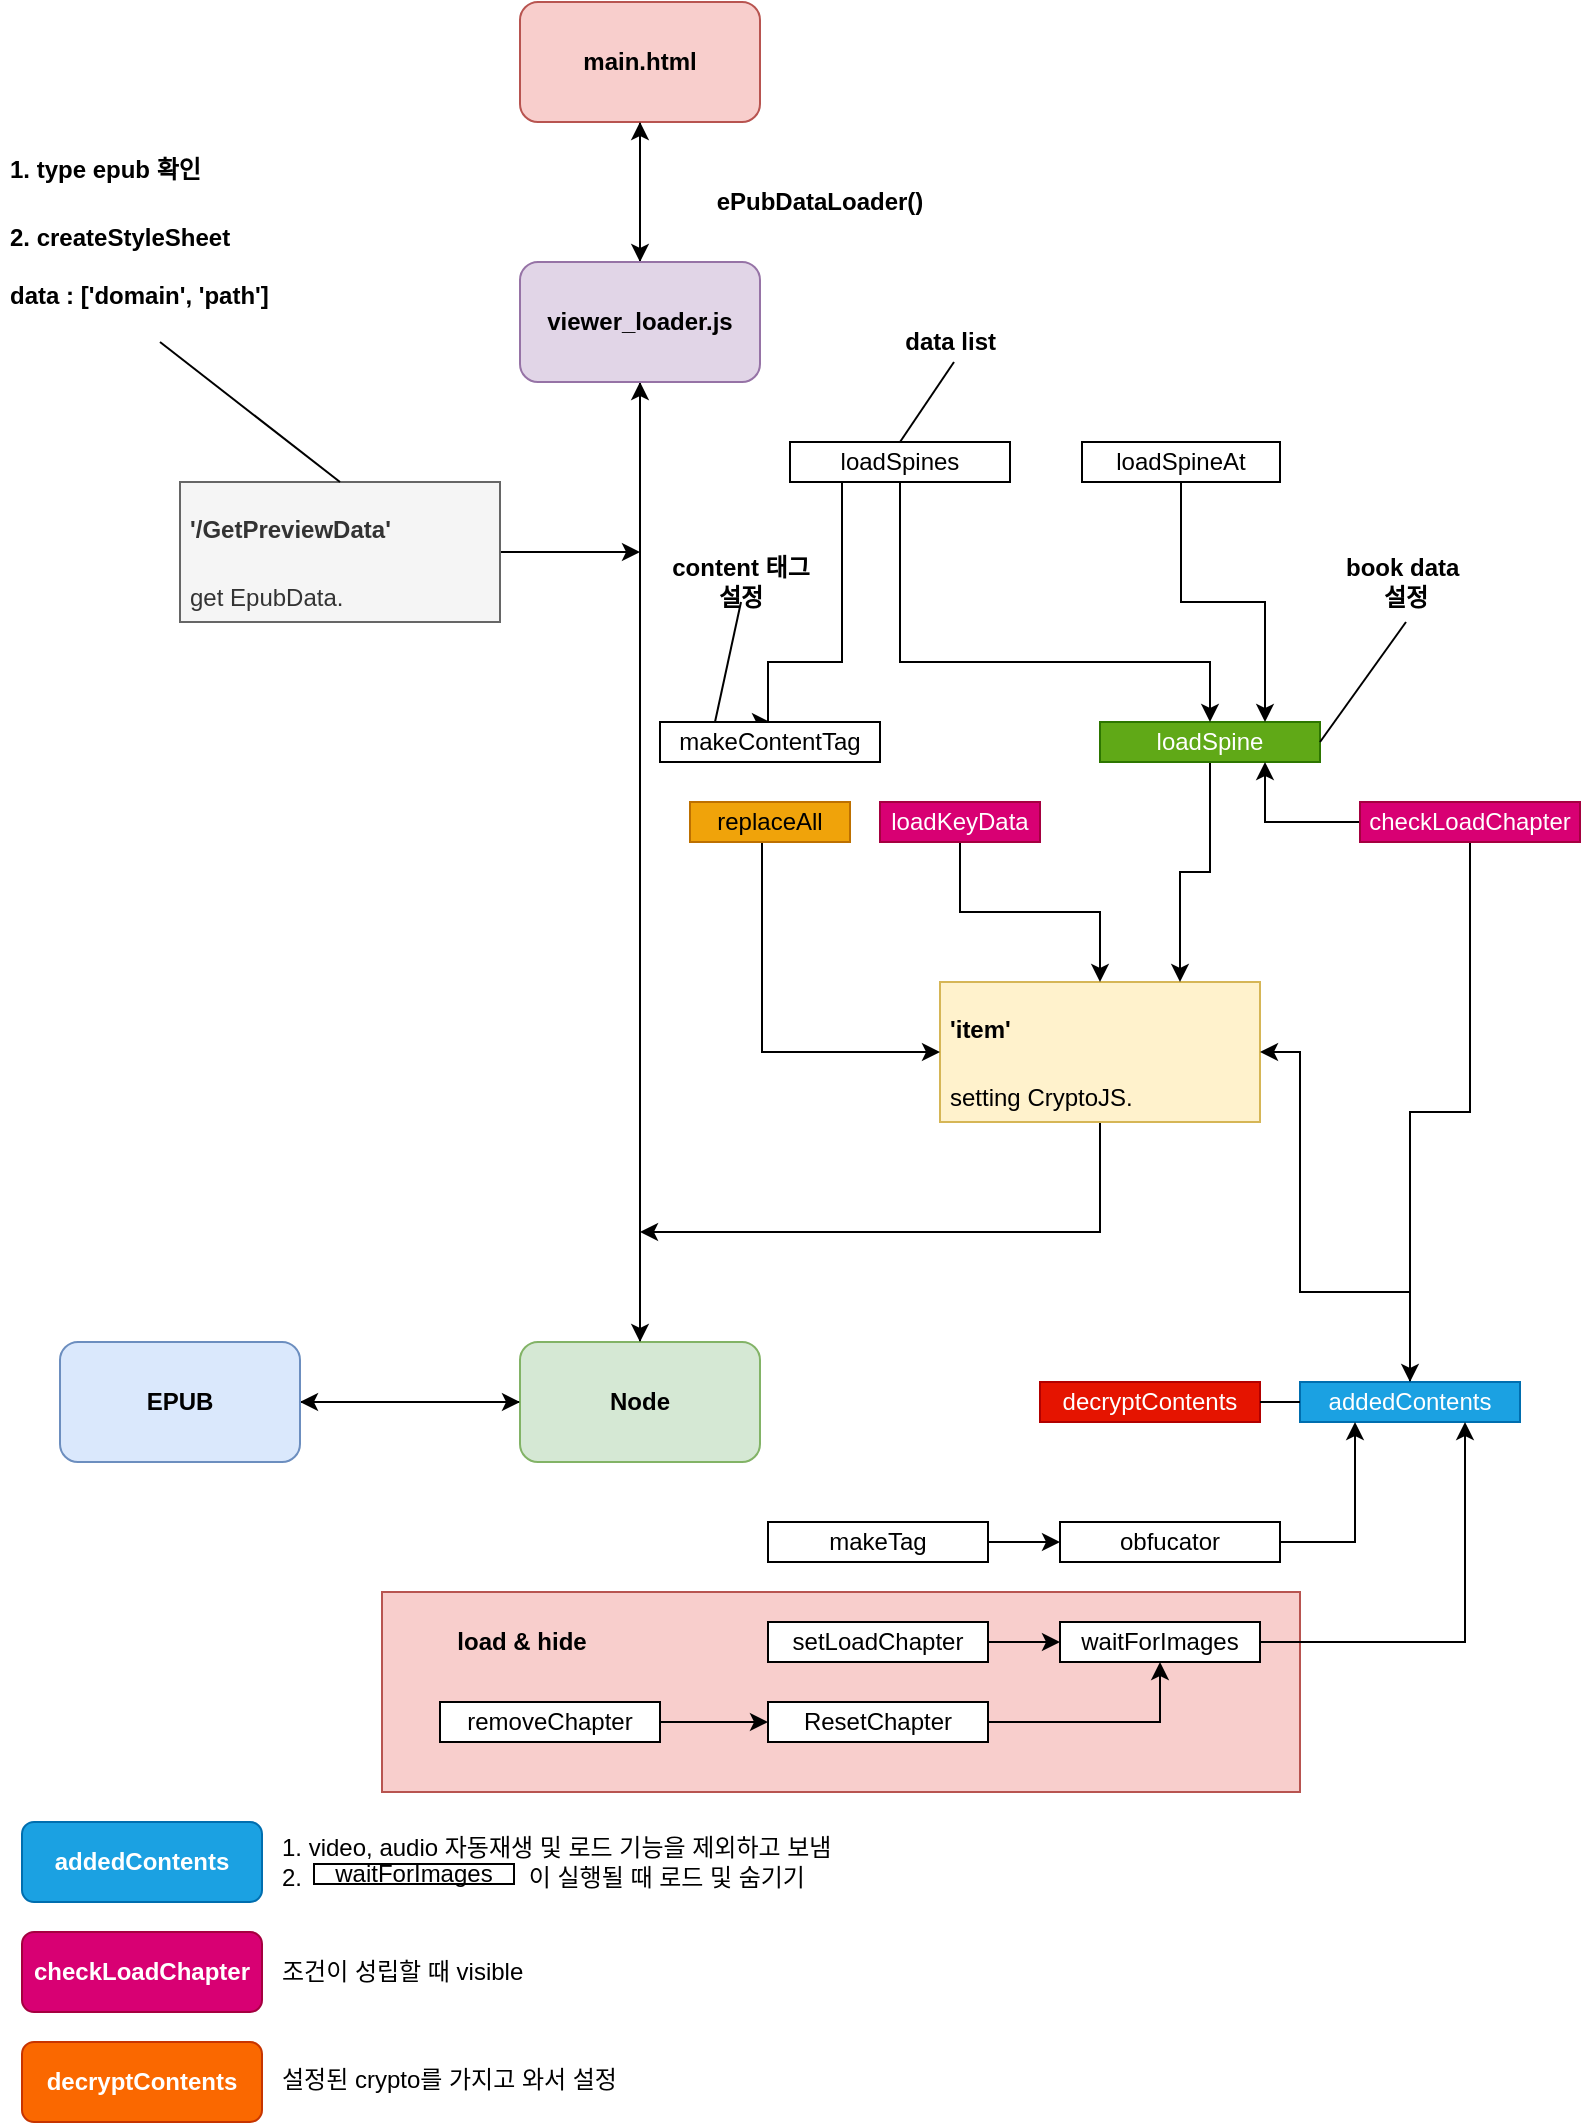 <mxfile version="14.7.4" type="github">
  <diagram id="C5RBs43oDa-KdzZeNtuy" name="Page-1">
    <mxGraphModel dx="1038" dy="489" grid="1" gridSize="10" guides="1" tooltips="1" connect="1" arrows="1" fold="1" page="1" pageScale="1" pageWidth="827" pageHeight="1169" math="0" shadow="0">
      <root>
        <mxCell id="WIyWlLk6GJQsqaUBKTNV-0" />
        <mxCell id="WIyWlLk6GJQsqaUBKTNV-1" parent="WIyWlLk6GJQsqaUBKTNV-0" />
        <mxCell id="pjg4q1pylHc0FRaPvcYh-112" value="" style="rounded=0;whiteSpace=wrap;html=1;fillColor=#f8cecc;strokeColor=#b85450;" vertex="1" parent="WIyWlLk6GJQsqaUBKTNV-1">
          <mxGeometry x="210" y="795" width="459" height="100" as="geometry" />
        </mxCell>
        <mxCell id="pjg4q1pylHc0FRaPvcYh-4" style="edgeStyle=orthogonalEdgeStyle;rounded=0;orthogonalLoop=1;jettySize=auto;html=1;entryX=0.5;entryY=0;entryDx=0;entryDy=0;" edge="1" parent="WIyWlLk6GJQsqaUBKTNV-1" source="pjg4q1pylHc0FRaPvcYh-0" target="pjg4q1pylHc0FRaPvcYh-3">
          <mxGeometry relative="1" as="geometry" />
        </mxCell>
        <mxCell id="pjg4q1pylHc0FRaPvcYh-0" value="&lt;b&gt;main.html&lt;/b&gt;" style="rounded=1;whiteSpace=wrap;html=1;fillColor=#f8cecc;strokeColor=#b85450;" vertex="1" parent="WIyWlLk6GJQsqaUBKTNV-1">
          <mxGeometry x="279" width="120" height="60" as="geometry" />
        </mxCell>
        <mxCell id="pjg4q1pylHc0FRaPvcYh-9" style="edgeStyle=orthogonalEdgeStyle;rounded=0;orthogonalLoop=1;jettySize=auto;html=1;entryX=0.5;entryY=1;entryDx=0;entryDy=0;" edge="1" parent="WIyWlLk6GJQsqaUBKTNV-1" source="pjg4q1pylHc0FRaPvcYh-1" target="pjg4q1pylHc0FRaPvcYh-3">
          <mxGeometry relative="1" as="geometry" />
        </mxCell>
        <mxCell id="pjg4q1pylHc0FRaPvcYh-13" style="edgeStyle=orthogonalEdgeStyle;rounded=0;orthogonalLoop=1;jettySize=auto;html=1;" edge="1" parent="WIyWlLk6GJQsqaUBKTNV-1" source="pjg4q1pylHc0FRaPvcYh-1" target="pjg4q1pylHc0FRaPvcYh-2">
          <mxGeometry relative="1" as="geometry" />
        </mxCell>
        <mxCell id="pjg4q1pylHc0FRaPvcYh-1" value="&lt;b&gt;Node&lt;/b&gt;" style="rounded=1;whiteSpace=wrap;html=1;fillColor=#d5e8d4;strokeColor=#82b366;" vertex="1" parent="WIyWlLk6GJQsqaUBKTNV-1">
          <mxGeometry x="279" y="670" width="120" height="60" as="geometry" />
        </mxCell>
        <mxCell id="pjg4q1pylHc0FRaPvcYh-6" style="edgeStyle=orthogonalEdgeStyle;rounded=0;orthogonalLoop=1;jettySize=auto;html=1;" edge="1" parent="WIyWlLk6GJQsqaUBKTNV-1" source="pjg4q1pylHc0FRaPvcYh-2" target="pjg4q1pylHc0FRaPvcYh-1">
          <mxGeometry relative="1" as="geometry" />
        </mxCell>
        <mxCell id="pjg4q1pylHc0FRaPvcYh-2" value="&lt;b&gt;EPUB&lt;/b&gt;" style="rounded=1;whiteSpace=wrap;html=1;fillColor=#dae8fc;strokeColor=#6c8ebf;" vertex="1" parent="WIyWlLk6GJQsqaUBKTNV-1">
          <mxGeometry x="49" y="670" width="120" height="60" as="geometry" />
        </mxCell>
        <mxCell id="pjg4q1pylHc0FRaPvcYh-8" style="edgeStyle=orthogonalEdgeStyle;rounded=0;orthogonalLoop=1;jettySize=auto;html=1;entryX=0.5;entryY=0;entryDx=0;entryDy=0;" edge="1" parent="WIyWlLk6GJQsqaUBKTNV-1" source="pjg4q1pylHc0FRaPvcYh-3" target="pjg4q1pylHc0FRaPvcYh-1">
          <mxGeometry relative="1" as="geometry" />
        </mxCell>
        <mxCell id="pjg4q1pylHc0FRaPvcYh-10" style="edgeStyle=orthogonalEdgeStyle;rounded=0;orthogonalLoop=1;jettySize=auto;html=1;" edge="1" parent="WIyWlLk6GJQsqaUBKTNV-1" source="pjg4q1pylHc0FRaPvcYh-3" target="pjg4q1pylHc0FRaPvcYh-0">
          <mxGeometry relative="1" as="geometry" />
        </mxCell>
        <mxCell id="pjg4q1pylHc0FRaPvcYh-3" value="&lt;b&gt;viewer_loader.js&lt;/b&gt;" style="rounded=1;whiteSpace=wrap;html=1;fillColor=#e1d5e7;strokeColor=#9673a6;" vertex="1" parent="WIyWlLk6GJQsqaUBKTNV-1">
          <mxGeometry x="279" y="130" width="120" height="60" as="geometry" />
        </mxCell>
        <mxCell id="pjg4q1pylHc0FRaPvcYh-5" value="&lt;b&gt;ePubDataLoader()&lt;/b&gt;" style="text;html=1;strokeColor=none;fillColor=none;align=center;verticalAlign=middle;whiteSpace=wrap;rounded=0;" vertex="1" parent="WIyWlLk6GJQsqaUBKTNV-1">
          <mxGeometry x="359" y="90" width="140" height="20" as="geometry" />
        </mxCell>
        <mxCell id="pjg4q1pylHc0FRaPvcYh-15" style="edgeStyle=orthogonalEdgeStyle;rounded=0;orthogonalLoop=1;jettySize=auto;html=1;" edge="1" parent="WIyWlLk6GJQsqaUBKTNV-1" source="pjg4q1pylHc0FRaPvcYh-11">
          <mxGeometry relative="1" as="geometry">
            <mxPoint x="339" y="275" as="targetPoint" />
          </mxGeometry>
        </mxCell>
        <mxCell id="pjg4q1pylHc0FRaPvcYh-11" value="&lt;h1&gt;&lt;font style=&quot;font-size: 12px&quot;&gt;&#39;/GetPreviewData&#39;&lt;/font&gt;&lt;/h1&gt;&lt;p&gt;&lt;font style=&quot;font-size: 12px&quot;&gt;get EpubData.&lt;/font&gt;&lt;/p&gt;" style="text;html=1;strokeColor=#666666;fillColor=#f5f5f5;spacing=5;spacingTop=-20;whiteSpace=wrap;overflow=hidden;rounded=0;fontColor=#333333;" vertex="1" parent="WIyWlLk6GJQsqaUBKTNV-1">
          <mxGeometry x="109" y="240" width="160" height="70" as="geometry" />
        </mxCell>
        <mxCell id="pjg4q1pylHc0FRaPvcYh-16" style="edgeStyle=orthogonalEdgeStyle;rounded=0;orthogonalLoop=1;jettySize=auto;html=1;" edge="1" parent="WIyWlLk6GJQsqaUBKTNV-1" source="pjg4q1pylHc0FRaPvcYh-14">
          <mxGeometry relative="1" as="geometry">
            <mxPoint x="339" y="615" as="targetPoint" />
            <Array as="points">
              <mxPoint x="339" y="615" />
              <mxPoint x="339" y="615" />
            </Array>
          </mxGeometry>
        </mxCell>
        <mxCell id="pjg4q1pylHc0FRaPvcYh-14" value="&lt;h1&gt;&lt;font style=&quot;font-size: 12px&quot;&gt;&#39;item&#39;&lt;/font&gt;&lt;/h1&gt;&lt;p&gt;&lt;font style=&quot;font-size: 12px&quot;&gt;setting CryptoJS.&lt;/font&gt;&lt;/p&gt;" style="text;html=1;strokeColor=#d6b656;fillColor=#fff2cc;spacing=5;spacingTop=-20;whiteSpace=wrap;overflow=hidden;rounded=0;" vertex="1" parent="WIyWlLk6GJQsqaUBKTNV-1">
          <mxGeometry x="489" y="490" width="160" height="70" as="geometry" />
        </mxCell>
        <mxCell id="pjg4q1pylHc0FRaPvcYh-17" value="&lt;h1&gt;&lt;span style=&quot;font-size: 12px&quot;&gt;1. type epub 확인&lt;/span&gt;&lt;/h1&gt;&lt;div&gt;&lt;span style=&quot;font-size: 12px&quot;&gt;&lt;b&gt;2. createStyleSheet&lt;/b&gt;&lt;/span&gt;&lt;/div&gt;&lt;div&gt;&lt;span style=&quot;font-size: 12px&quot;&gt;&lt;b&gt;&lt;br&gt;&lt;/b&gt;&lt;/span&gt;&lt;/div&gt;&lt;div&gt;&lt;b&gt;data : [&#39;domain&#39;, &#39;path&#39;]&lt;/b&gt;&lt;/div&gt;" style="text;html=1;strokeColor=none;fillColor=none;spacing=5;spacingTop=-20;whiteSpace=wrap;overflow=hidden;rounded=0;" vertex="1" parent="WIyWlLk6GJQsqaUBKTNV-1">
          <mxGeometry x="19" y="60" width="160" height="110" as="geometry" />
        </mxCell>
        <mxCell id="pjg4q1pylHc0FRaPvcYh-29" style="edgeStyle=orthogonalEdgeStyle;rounded=0;orthogonalLoop=1;jettySize=auto;html=1;entryX=0.5;entryY=0;entryDx=0;entryDy=0;" edge="1" parent="WIyWlLk6GJQsqaUBKTNV-1" source="pjg4q1pylHc0FRaPvcYh-19" target="pjg4q1pylHc0FRaPvcYh-14">
          <mxGeometry relative="1" as="geometry" />
        </mxCell>
        <mxCell id="pjg4q1pylHc0FRaPvcYh-19" value="loadKeyData" style="rounded=0;whiteSpace=wrap;html=1;fillColor=#d80073;strokeColor=#A50040;fontColor=#ffffff;" vertex="1" parent="WIyWlLk6GJQsqaUBKTNV-1">
          <mxGeometry x="459" y="400" width="80" height="20" as="geometry" />
        </mxCell>
        <mxCell id="pjg4q1pylHc0FRaPvcYh-21" value="decryptContents" style="rounded=0;whiteSpace=wrap;html=1;fillColor=#e51400;strokeColor=#B20000;fontColor=#ffffff;" vertex="1" parent="WIyWlLk6GJQsqaUBKTNV-1">
          <mxGeometry x="539" y="690" width="110" height="20" as="geometry" />
        </mxCell>
        <mxCell id="pjg4q1pylHc0FRaPvcYh-95" style="edgeStyle=orthogonalEdgeStyle;rounded=0;orthogonalLoop=1;jettySize=auto;html=1;entryX=1;entryY=0.5;entryDx=0;entryDy=0;" edge="1" parent="WIyWlLk6GJQsqaUBKTNV-1" source="pjg4q1pylHc0FRaPvcYh-22" target="pjg4q1pylHc0FRaPvcYh-14">
          <mxGeometry relative="1" as="geometry">
            <Array as="points">
              <mxPoint x="724" y="645" />
              <mxPoint x="669" y="645" />
              <mxPoint x="669" y="525" />
            </Array>
          </mxGeometry>
        </mxCell>
        <mxCell id="pjg4q1pylHc0FRaPvcYh-22" value="addedContents" style="rounded=0;whiteSpace=wrap;html=1;fillColor=#1ba1e2;strokeColor=#006EAF;fontColor=#ffffff;" vertex="1" parent="WIyWlLk6GJQsqaUBKTNV-1">
          <mxGeometry x="669" y="690" width="110" height="20" as="geometry" />
        </mxCell>
        <mxCell id="pjg4q1pylHc0FRaPvcYh-54" style="edgeStyle=orthogonalEdgeStyle;rounded=0;orthogonalLoop=1;jettySize=auto;html=1;entryX=0.75;entryY=0;entryDx=0;entryDy=0;" edge="1" parent="WIyWlLk6GJQsqaUBKTNV-1" source="pjg4q1pylHc0FRaPvcYh-24" target="pjg4q1pylHc0FRaPvcYh-14">
          <mxGeometry relative="1" as="geometry" />
        </mxCell>
        <mxCell id="pjg4q1pylHc0FRaPvcYh-24" value="loadSpine" style="rounded=0;whiteSpace=wrap;html=1;fillColor=#60a917;strokeColor=#2D7600;fontColor=#ffffff;" vertex="1" parent="WIyWlLk6GJQsqaUBKTNV-1">
          <mxGeometry x="569" y="360" width="110" height="20" as="geometry" />
        </mxCell>
        <mxCell id="pjg4q1pylHc0FRaPvcYh-94" style="edgeStyle=orthogonalEdgeStyle;rounded=0;orthogonalLoop=1;jettySize=auto;html=1;entryX=0;entryY=0.5;entryDx=0;entryDy=0;" edge="1" parent="WIyWlLk6GJQsqaUBKTNV-1" source="pjg4q1pylHc0FRaPvcYh-31" target="pjg4q1pylHc0FRaPvcYh-14">
          <mxGeometry relative="1" as="geometry">
            <Array as="points">
              <mxPoint x="400" y="525" />
            </Array>
          </mxGeometry>
        </mxCell>
        <mxCell id="pjg4q1pylHc0FRaPvcYh-31" value="replaceAll" style="rounded=0;whiteSpace=wrap;html=1;fillColor=#f0a30a;strokeColor=#BD7000;fontColor=#000000;" vertex="1" parent="WIyWlLk6GJQsqaUBKTNV-1">
          <mxGeometry x="364" y="400" width="80" height="20" as="geometry" />
        </mxCell>
        <mxCell id="pjg4q1pylHc0FRaPvcYh-67" style="edgeStyle=orthogonalEdgeStyle;rounded=0;orthogonalLoop=1;jettySize=auto;html=1;entryX=0.75;entryY=1;entryDx=0;entryDy=0;" edge="1" parent="WIyWlLk6GJQsqaUBKTNV-1" source="pjg4q1pylHc0FRaPvcYh-35" target="pjg4q1pylHc0FRaPvcYh-24">
          <mxGeometry relative="1" as="geometry" />
        </mxCell>
        <mxCell id="pjg4q1pylHc0FRaPvcYh-68" style="edgeStyle=orthogonalEdgeStyle;rounded=0;orthogonalLoop=1;jettySize=auto;html=1;entryX=0.5;entryY=0;entryDx=0;entryDy=0;" edge="1" parent="WIyWlLk6GJQsqaUBKTNV-1" source="pjg4q1pylHc0FRaPvcYh-35" target="pjg4q1pylHc0FRaPvcYh-22">
          <mxGeometry relative="1" as="geometry" />
        </mxCell>
        <mxCell id="pjg4q1pylHc0FRaPvcYh-35" value="checkLoadChapter" style="rounded=0;whiteSpace=wrap;html=1;fillColor=#d80073;strokeColor=#A50040;fontColor=#ffffff;" vertex="1" parent="WIyWlLk6GJQsqaUBKTNV-1">
          <mxGeometry x="699" y="400" width="110" height="20" as="geometry" />
        </mxCell>
        <mxCell id="pjg4q1pylHc0FRaPvcYh-69" style="edgeStyle=orthogonalEdgeStyle;rounded=0;orthogonalLoop=1;jettySize=auto;html=1;" edge="1" parent="WIyWlLk6GJQsqaUBKTNV-1" source="pjg4q1pylHc0FRaPvcYh-36" target="pjg4q1pylHc0FRaPvcYh-38">
          <mxGeometry relative="1" as="geometry" />
        </mxCell>
        <mxCell id="pjg4q1pylHc0FRaPvcYh-36" value="makeTag" style="rounded=0;whiteSpace=wrap;html=1;" vertex="1" parent="WIyWlLk6GJQsqaUBKTNV-1">
          <mxGeometry x="403" y="760" width="110" height="20" as="geometry" />
        </mxCell>
        <mxCell id="pjg4q1pylHc0FRaPvcYh-55" style="edgeStyle=orthogonalEdgeStyle;rounded=0;orthogonalLoop=1;jettySize=auto;html=1;entryX=0.25;entryY=1;entryDx=0;entryDy=0;" edge="1" parent="WIyWlLk6GJQsqaUBKTNV-1" source="pjg4q1pylHc0FRaPvcYh-38" target="pjg4q1pylHc0FRaPvcYh-22">
          <mxGeometry relative="1" as="geometry">
            <mxPoint x="669" y="740" as="targetPoint" />
          </mxGeometry>
        </mxCell>
        <mxCell id="pjg4q1pylHc0FRaPvcYh-38" value="obfucator" style="rounded=0;whiteSpace=wrap;html=1;" vertex="1" parent="WIyWlLk6GJQsqaUBKTNV-1">
          <mxGeometry x="549" y="760" width="110" height="20" as="geometry" />
        </mxCell>
        <mxCell id="pjg4q1pylHc0FRaPvcYh-75" style="edgeStyle=orthogonalEdgeStyle;rounded=0;orthogonalLoop=1;jettySize=auto;html=1;entryX=0.5;entryY=0;entryDx=0;entryDy=0;" edge="1" parent="WIyWlLk6GJQsqaUBKTNV-1" source="pjg4q1pylHc0FRaPvcYh-40" target="pjg4q1pylHc0FRaPvcYh-49">
          <mxGeometry relative="1" as="geometry">
            <Array as="points">
              <mxPoint x="440" y="330" />
              <mxPoint x="403" y="330" />
            </Array>
          </mxGeometry>
        </mxCell>
        <mxCell id="pjg4q1pylHc0FRaPvcYh-76" style="edgeStyle=orthogonalEdgeStyle;rounded=0;orthogonalLoop=1;jettySize=auto;html=1;entryX=0.5;entryY=0;entryDx=0;entryDy=0;" edge="1" parent="WIyWlLk6GJQsqaUBKTNV-1" source="pjg4q1pylHc0FRaPvcYh-40" target="pjg4q1pylHc0FRaPvcYh-24">
          <mxGeometry relative="1" as="geometry">
            <Array as="points">
              <mxPoint x="469" y="330" />
              <mxPoint x="624" y="330" />
            </Array>
          </mxGeometry>
        </mxCell>
        <mxCell id="pjg4q1pylHc0FRaPvcYh-40" value="loadSpines" style="rounded=0;whiteSpace=wrap;html=1;" vertex="1" parent="WIyWlLk6GJQsqaUBKTNV-1">
          <mxGeometry x="414" y="220" width="110" height="20" as="geometry" />
        </mxCell>
        <mxCell id="pjg4q1pylHc0FRaPvcYh-49" value="makeContentTag" style="rounded=0;whiteSpace=wrap;html=1;" vertex="1" parent="WIyWlLk6GJQsqaUBKTNV-1">
          <mxGeometry x="349" y="360" width="110" height="20" as="geometry" />
        </mxCell>
        <mxCell id="pjg4q1pylHc0FRaPvcYh-77" style="edgeStyle=orthogonalEdgeStyle;rounded=0;orthogonalLoop=1;jettySize=auto;html=1;entryX=0.75;entryY=0;entryDx=0;entryDy=0;" edge="1" parent="WIyWlLk6GJQsqaUBKTNV-1" source="pjg4q1pylHc0FRaPvcYh-51" target="pjg4q1pylHc0FRaPvcYh-24">
          <mxGeometry relative="1" as="geometry">
            <mxPoint x="660" y="430" as="targetPoint" />
          </mxGeometry>
        </mxCell>
        <mxCell id="pjg4q1pylHc0FRaPvcYh-51" value="loadSpineAt" style="rounded=0;whiteSpace=wrap;html=1;" vertex="1" parent="WIyWlLk6GJQsqaUBKTNV-1">
          <mxGeometry x="560" y="220" width="99" height="20" as="geometry" />
        </mxCell>
        <mxCell id="pjg4q1pylHc0FRaPvcYh-72" style="edgeStyle=orthogonalEdgeStyle;rounded=0;orthogonalLoop=1;jettySize=auto;html=1;entryX=0.75;entryY=1;entryDx=0;entryDy=0;" edge="1" parent="WIyWlLk6GJQsqaUBKTNV-1" source="pjg4q1pylHc0FRaPvcYh-56" target="pjg4q1pylHc0FRaPvcYh-22">
          <mxGeometry relative="1" as="geometry">
            <mxPoint x="739" y="760" as="targetPoint" />
          </mxGeometry>
        </mxCell>
        <mxCell id="pjg4q1pylHc0FRaPvcYh-56" value="waitForImages" style="rounded=0;whiteSpace=wrap;html=1;" vertex="1" parent="WIyWlLk6GJQsqaUBKTNV-1">
          <mxGeometry x="549" y="810" width="100" height="20" as="geometry" />
        </mxCell>
        <mxCell id="pjg4q1pylHc0FRaPvcYh-59" value="" style="endArrow=none;html=1;entryX=0;entryY=0.5;entryDx=0;entryDy=0;exitX=1;exitY=0.5;exitDx=0;exitDy=0;" edge="1" parent="WIyWlLk6GJQsqaUBKTNV-1" source="pjg4q1pylHc0FRaPvcYh-21" target="pjg4q1pylHc0FRaPvcYh-22">
          <mxGeometry width="50" height="50" relative="1" as="geometry">
            <mxPoint x="534" y="790" as="sourcePoint" />
            <mxPoint x="714" y="850" as="targetPoint" />
          </mxGeometry>
        </mxCell>
        <mxCell id="pjg4q1pylHc0FRaPvcYh-63" style="edgeStyle=orthogonalEdgeStyle;rounded=0;orthogonalLoop=1;jettySize=auto;html=1;entryX=0;entryY=0.5;entryDx=0;entryDy=0;" edge="1" parent="WIyWlLk6GJQsqaUBKTNV-1" source="pjg4q1pylHc0FRaPvcYh-61" target="pjg4q1pylHc0FRaPvcYh-56">
          <mxGeometry relative="1" as="geometry" />
        </mxCell>
        <mxCell id="pjg4q1pylHc0FRaPvcYh-61" value="setLoadChapter" style="rounded=0;whiteSpace=wrap;html=1;" vertex="1" parent="WIyWlLk6GJQsqaUBKTNV-1">
          <mxGeometry x="403" y="810" width="110" height="20" as="geometry" />
        </mxCell>
        <mxCell id="pjg4q1pylHc0FRaPvcYh-64" style="edgeStyle=orthogonalEdgeStyle;rounded=0;orthogonalLoop=1;jettySize=auto;html=1;entryX=0.5;entryY=1;entryDx=0;entryDy=0;" edge="1" parent="WIyWlLk6GJQsqaUBKTNV-1" source="pjg4q1pylHc0FRaPvcYh-62" target="pjg4q1pylHc0FRaPvcYh-56">
          <mxGeometry relative="1" as="geometry" />
        </mxCell>
        <mxCell id="pjg4q1pylHc0FRaPvcYh-62" value="ResetChapter" style="rounded=0;whiteSpace=wrap;html=1;" vertex="1" parent="WIyWlLk6GJQsqaUBKTNV-1">
          <mxGeometry x="403" y="850" width="110" height="20" as="geometry" />
        </mxCell>
        <mxCell id="pjg4q1pylHc0FRaPvcYh-105" style="edgeStyle=orthogonalEdgeStyle;rounded=0;orthogonalLoop=1;jettySize=auto;html=1;entryX=0;entryY=0.5;entryDx=0;entryDy=0;" edge="1" parent="WIyWlLk6GJQsqaUBKTNV-1" source="pjg4q1pylHc0FRaPvcYh-65" target="pjg4q1pylHc0FRaPvcYh-62">
          <mxGeometry relative="1" as="geometry" />
        </mxCell>
        <mxCell id="pjg4q1pylHc0FRaPvcYh-65" value="removeChapter" style="rounded=0;whiteSpace=wrap;html=1;" vertex="1" parent="WIyWlLk6GJQsqaUBKTNV-1">
          <mxGeometry x="239" y="850" width="110" height="20" as="geometry" />
        </mxCell>
        <mxCell id="pjg4q1pylHc0FRaPvcYh-106" value="&lt;b&gt;addedContents&lt;/b&gt;" style="rounded=1;whiteSpace=wrap;html=1;fillColor=#1ba1e2;strokeColor=#006EAF;fontColor=#ffffff;" vertex="1" parent="WIyWlLk6GJQsqaUBKTNV-1">
          <mxGeometry x="30" y="910" width="120" height="40" as="geometry" />
        </mxCell>
        <mxCell id="pjg4q1pylHc0FRaPvcYh-108" value="1. video, audio 자동재생 및 로드 기능을 제외하고 보냄&lt;br&gt;2.&amp;nbsp; &amp;nbsp; &amp;nbsp; &amp;nbsp; &amp;nbsp; &amp;nbsp; &amp;nbsp; &amp;nbsp; &amp;nbsp; &amp;nbsp; &amp;nbsp; &amp;nbsp; &amp;nbsp; &amp;nbsp; &amp;nbsp; &amp;nbsp; &amp;nbsp; 이 실행될 때 로드 및 숨기기&amp;nbsp;" style="text;html=1;strokeColor=none;fillColor=none;align=left;verticalAlign=middle;whiteSpace=wrap;rounded=0;" vertex="1" parent="WIyWlLk6GJQsqaUBKTNV-1">
          <mxGeometry x="158" y="895" width="411" height="70" as="geometry" />
        </mxCell>
        <mxCell id="pjg4q1pylHc0FRaPvcYh-109" value="waitForImages" style="rounded=0;whiteSpace=wrap;html=1;" vertex="1" parent="WIyWlLk6GJQsqaUBKTNV-1">
          <mxGeometry x="176" y="931" width="100" height="10" as="geometry" />
        </mxCell>
        <mxCell id="pjg4q1pylHc0FRaPvcYh-115" value="&lt;b&gt;load &amp;amp; hide&lt;/b&gt;" style="text;html=1;strokeColor=none;fillColor=none;align=center;verticalAlign=middle;whiteSpace=wrap;rounded=0;" vertex="1" parent="WIyWlLk6GJQsqaUBKTNV-1">
          <mxGeometry x="230" y="810" width="100" height="20" as="geometry" />
        </mxCell>
        <mxCell id="pjg4q1pylHc0FRaPvcYh-116" value="&lt;b&gt;checkLoadChapter&lt;/b&gt;" style="rounded=1;whiteSpace=wrap;html=1;fillColor=#d80073;strokeColor=#A50040;fontColor=#ffffff;" vertex="1" parent="WIyWlLk6GJQsqaUBKTNV-1">
          <mxGeometry x="30" y="965" width="120" height="40" as="geometry" />
        </mxCell>
        <mxCell id="pjg4q1pylHc0FRaPvcYh-118" value="조건이 성립할 때 visible" style="text;html=1;strokeColor=none;fillColor=none;align=left;verticalAlign=middle;whiteSpace=wrap;rounded=0;" vertex="1" parent="WIyWlLk6GJQsqaUBKTNV-1">
          <mxGeometry x="158" y="972.5" width="210" height="25" as="geometry" />
        </mxCell>
        <mxCell id="pjg4q1pylHc0FRaPvcYh-119" value="&lt;font color=&quot;#ffffff&quot;&gt;&lt;b&gt;decryptContents&lt;/b&gt;&lt;/font&gt;" style="rounded=1;whiteSpace=wrap;html=1;fillColor=#fa6800;strokeColor=#C73500;fontColor=#000000;" vertex="1" parent="WIyWlLk6GJQsqaUBKTNV-1">
          <mxGeometry x="30" y="1020" width="120" height="40" as="geometry" />
        </mxCell>
        <mxCell id="pjg4q1pylHc0FRaPvcYh-120" value="&lt;font face=&quot;helvetica&quot;&gt;설정된 crypto를 가지고 와서 설정&lt;/font&gt;" style="text;whiteSpace=wrap;html=1;" vertex="1" parent="WIyWlLk6GJQsqaUBKTNV-1">
          <mxGeometry x="158" y="1025" width="220" height="30" as="geometry" />
        </mxCell>
        <mxCell id="pjg4q1pylHc0FRaPvcYh-121" value="&lt;b&gt;data list&amp;nbsp;&lt;/b&gt;" style="text;html=1;strokeColor=none;fillColor=none;align=center;verticalAlign=middle;whiteSpace=wrap;rounded=0;" vertex="1" parent="WIyWlLk6GJQsqaUBKTNV-1">
          <mxGeometry x="443" y="160" width="106" height="20" as="geometry" />
        </mxCell>
        <mxCell id="pjg4q1pylHc0FRaPvcYh-124" value="&lt;b&gt;content 태그 설정&lt;/b&gt;" style="text;html=1;strokeColor=none;fillColor=none;align=center;verticalAlign=middle;whiteSpace=wrap;rounded=0;" vertex="1" parent="WIyWlLk6GJQsqaUBKTNV-1">
          <mxGeometry x="349" y="280" width="81" height="20" as="geometry" />
        </mxCell>
        <mxCell id="pjg4q1pylHc0FRaPvcYh-128" value="" style="endArrow=none;html=1;entryX=0.5;entryY=0;entryDx=0;entryDy=0;exitX=0.5;exitY=1;exitDx=0;exitDy=0;" edge="1" parent="WIyWlLk6GJQsqaUBKTNV-1" source="pjg4q1pylHc0FRaPvcYh-17" target="pjg4q1pylHc0FRaPvcYh-11">
          <mxGeometry width="50" height="50" relative="1" as="geometry">
            <mxPoint x="65" y="230" as="sourcePoint" />
            <mxPoint x="115" y="180" as="targetPoint" />
          </mxGeometry>
        </mxCell>
        <mxCell id="pjg4q1pylHc0FRaPvcYh-129" value="" style="endArrow=none;html=1;exitX=0.5;exitY=0;exitDx=0;exitDy=0;entryX=0.5;entryY=1;entryDx=0;entryDy=0;" edge="1" parent="WIyWlLk6GJQsqaUBKTNV-1" source="pjg4q1pylHc0FRaPvcYh-40" target="pjg4q1pylHc0FRaPvcYh-121">
          <mxGeometry width="50" height="50" relative="1" as="geometry">
            <mxPoint x="590" y="200" as="sourcePoint" />
            <mxPoint x="640" y="150" as="targetPoint" />
          </mxGeometry>
        </mxCell>
        <mxCell id="pjg4q1pylHc0FRaPvcYh-130" value="" style="endArrow=none;html=1;entryX=0.5;entryY=1;entryDx=0;entryDy=0;exitX=0.25;exitY=0;exitDx=0;exitDy=0;" edge="1" parent="WIyWlLk6GJQsqaUBKTNV-1" source="pjg4q1pylHc0FRaPvcYh-49" target="pjg4q1pylHc0FRaPvcYh-124">
          <mxGeometry width="50" height="50" relative="1" as="geometry">
            <mxPoint x="140" y="420" as="sourcePoint" />
            <mxPoint x="190" y="370" as="targetPoint" />
          </mxGeometry>
        </mxCell>
        <mxCell id="pjg4q1pylHc0FRaPvcYh-131" value="&lt;b&gt;book data&amp;nbsp;&lt;br&gt;설정&lt;br&gt;&lt;/b&gt;" style="text;html=1;strokeColor=none;fillColor=none;align=center;verticalAlign=middle;whiteSpace=wrap;rounded=0;" vertex="1" parent="WIyWlLk6GJQsqaUBKTNV-1">
          <mxGeometry x="669" y="270" width="106" height="40" as="geometry" />
        </mxCell>
        <mxCell id="pjg4q1pylHc0FRaPvcYh-133" value="" style="endArrow=none;html=1;exitX=1;exitY=0.5;exitDx=0;exitDy=0;entryX=0.5;entryY=1;entryDx=0;entryDy=0;" edge="1" parent="WIyWlLk6GJQsqaUBKTNV-1" source="pjg4q1pylHc0FRaPvcYh-24" target="pjg4q1pylHc0FRaPvcYh-131">
          <mxGeometry width="50" height="50" relative="1" as="geometry">
            <mxPoint x="708.5" y="370" as="sourcePoint" />
            <mxPoint x="735.5" y="330" as="targetPoint" />
          </mxGeometry>
        </mxCell>
      </root>
    </mxGraphModel>
  </diagram>
</mxfile>
